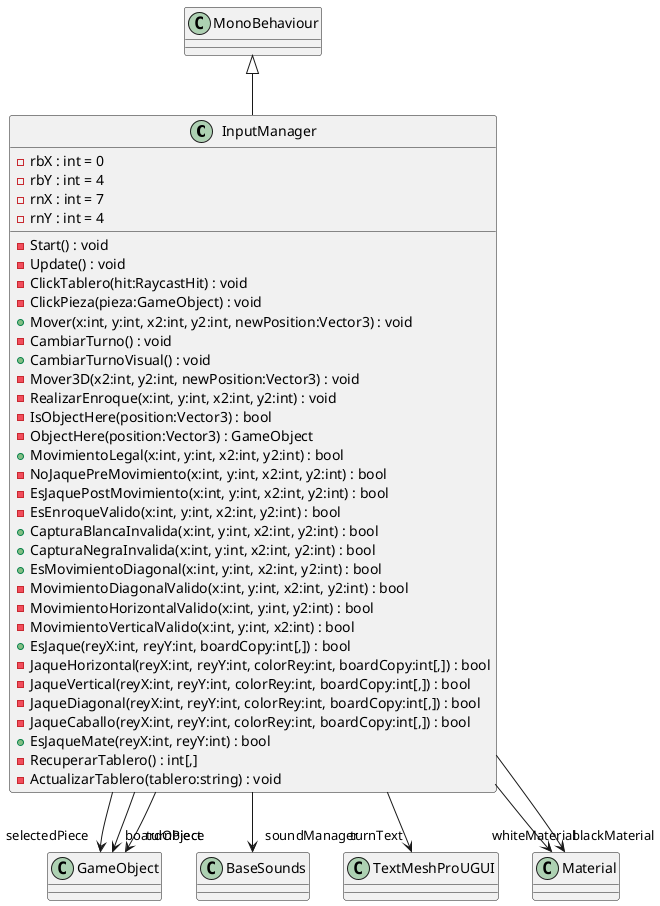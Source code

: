 @startuml
class InputManager {
    - rbX : int = 0
    - rbY : int = 4
    - rnX : int = 7
    - rnY : int = 4
    - Start() : void
    - Update() : void
    - ClickTablero(hit:RaycastHit) : void
    - ClickPieza(pieza:GameObject) : void
    + Mover(x:int, y:int, x2:int, y2:int, newPosition:Vector3) : void
    - CambiarTurno() : void
    + CambiarTurnoVisual() : void
    - Mover3D(x2:int, y2:int, newPosition:Vector3) : void
    - RealizarEnroque(x:int, y:int, x2:int, y2:int) : void
    - IsObjectHere(position:Vector3) : bool
    - ObjectHere(position:Vector3) : GameObject
    + MovimientoLegal(x:int, y:int, x2:int, y2:int) : bool
    - NoJaquePreMovimiento(x:int, y:int, x2:int, y2:int) : bool
    - EsJaquePostMovimiento(x:int, y:int, x2:int, y2:int) : bool
    - EsEnroqueValido(x:int, y:int, x2:int, y2:int) : bool
    + CapturaBlancaInvalida(x:int, y:int, x2:int, y2:int) : bool
    + CapturaNegraInvalida(x:int, y:int, x2:int, y2:int) : bool
    + EsMovimientoDiagonal(x:int, y:int, x2:int, y2:int) : bool
    - MovimientoDiagonalValido(x:int, y:int, x2:int, y2:int) : bool
    - MovimientoHorizontalValido(x:int, y:int, y2:int) : bool
    - MovimientoVerticalValido(x:int, y:int, x2:int) : bool
    + EsJaque(reyX:int, reyY:int, boardCopy:int[,]) : bool
    - JaqueHorizontal(reyX:int, reyY:int, colorRey:int, boardCopy:int[,]) : bool
    - JaqueVertical(reyX:int, reyY:int, colorRey:int, boardCopy:int[,]) : bool
    - JaqueDiagonal(reyX:int, reyY:int, colorRey:int, boardCopy:int[,]) : bool
    - JaqueCaballo(reyX:int, reyY:int, colorRey:int, boardCopy:int[,]) : bool
    + EsJaqueMate(reyX:int, reyY:int) : bool
    - RecuperarTablero() : int[,]
    - ActualizarTablero(tablero:string) : void
}
MonoBehaviour <|-- InputManager
InputManager --> "selectedPiece" GameObject
InputManager --> "soundManager" BaseSounds
InputManager --> "turnText" TextMeshProUGUI
InputManager --> "boardObject" GameObject
InputManager --> "turnPiece" GameObject
InputManager --> "whiteMaterial" Material
InputManager --> "blackMaterial" Material
@enduml
